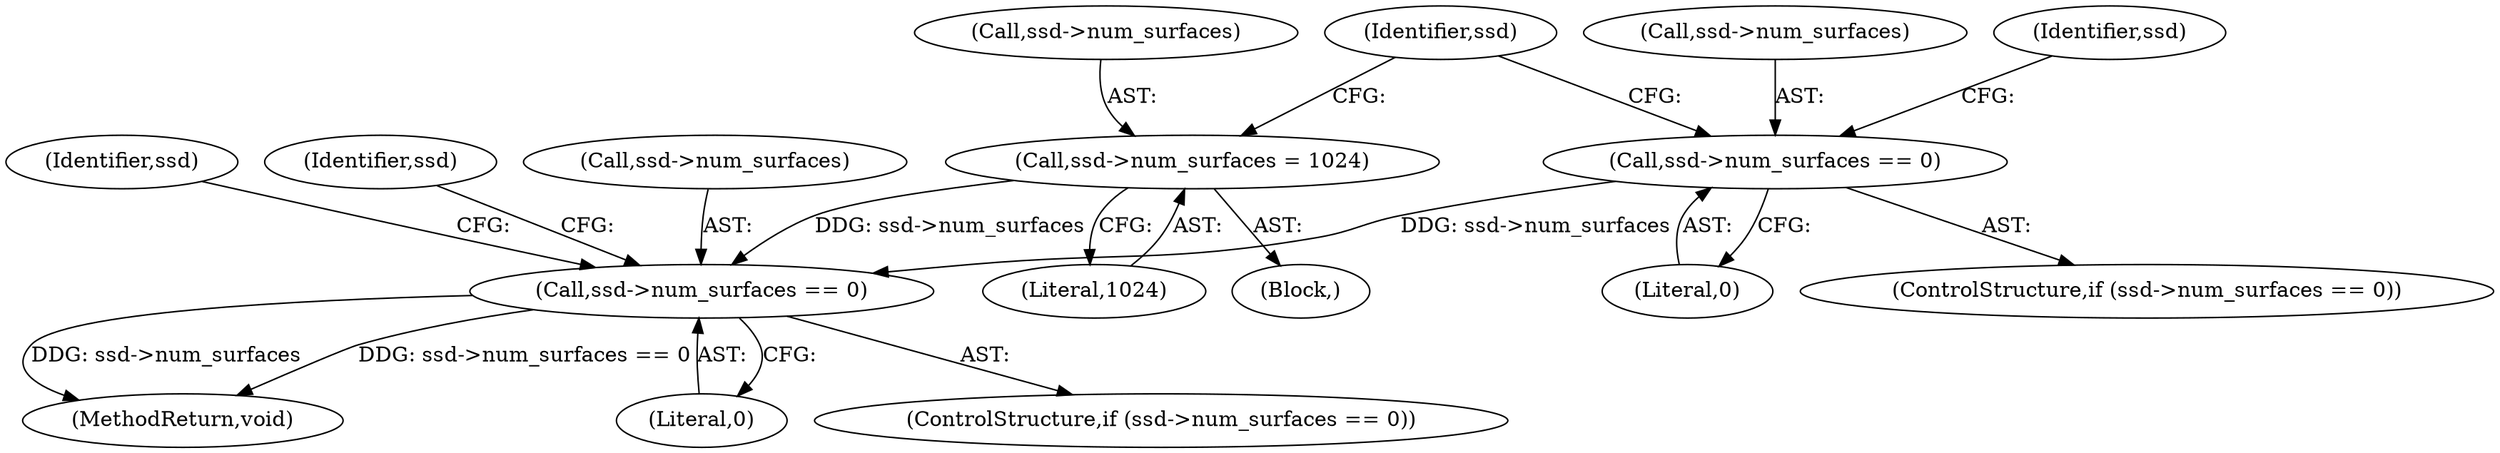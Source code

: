 digraph "0_qemu_ab9509cceabef28071e41bdfa073083859c949a7_0@pointer" {
"1000210" [label="(Call,ssd->num_surfaces == 0)"];
"1000186" [label="(Call,ssd->num_surfaces = 1024)"];
"1000180" [label="(Call,ssd->num_surfaces == 0)"];
"1000185" [label="(Block,)"];
"1000268" [label="(MethodReturn,void)"];
"1000218" [label="(Identifier,ssd)"];
"1000180" [label="(Call,ssd->num_surfaces == 0)"];
"1000179" [label="(ControlStructure,if (ssd->num_surfaces == 0))"];
"1000210" [label="(Call,ssd->num_surfaces == 0)"];
"1000214" [label="(Literal,0)"];
"1000223" [label="(Identifier,ssd)"];
"1000211" [label="(Call,ssd->num_surfaces)"];
"1000193" [label="(Identifier,ssd)"];
"1000209" [label="(ControlStructure,if (ssd->num_surfaces == 0))"];
"1000184" [label="(Literal,0)"];
"1000190" [label="(Literal,1024)"];
"1000187" [label="(Call,ssd->num_surfaces)"];
"1000188" [label="(Identifier,ssd)"];
"1000181" [label="(Call,ssd->num_surfaces)"];
"1000186" [label="(Call,ssd->num_surfaces = 1024)"];
"1000210" -> "1000209"  [label="AST: "];
"1000210" -> "1000214"  [label="CFG: "];
"1000211" -> "1000210"  [label="AST: "];
"1000214" -> "1000210"  [label="AST: "];
"1000218" -> "1000210"  [label="CFG: "];
"1000223" -> "1000210"  [label="CFG: "];
"1000210" -> "1000268"  [label="DDG: ssd->num_surfaces == 0"];
"1000210" -> "1000268"  [label="DDG: ssd->num_surfaces"];
"1000186" -> "1000210"  [label="DDG: ssd->num_surfaces"];
"1000180" -> "1000210"  [label="DDG: ssd->num_surfaces"];
"1000186" -> "1000185"  [label="AST: "];
"1000186" -> "1000190"  [label="CFG: "];
"1000187" -> "1000186"  [label="AST: "];
"1000190" -> "1000186"  [label="AST: "];
"1000193" -> "1000186"  [label="CFG: "];
"1000180" -> "1000179"  [label="AST: "];
"1000180" -> "1000184"  [label="CFG: "];
"1000181" -> "1000180"  [label="AST: "];
"1000184" -> "1000180"  [label="AST: "];
"1000188" -> "1000180"  [label="CFG: "];
"1000193" -> "1000180"  [label="CFG: "];
}
